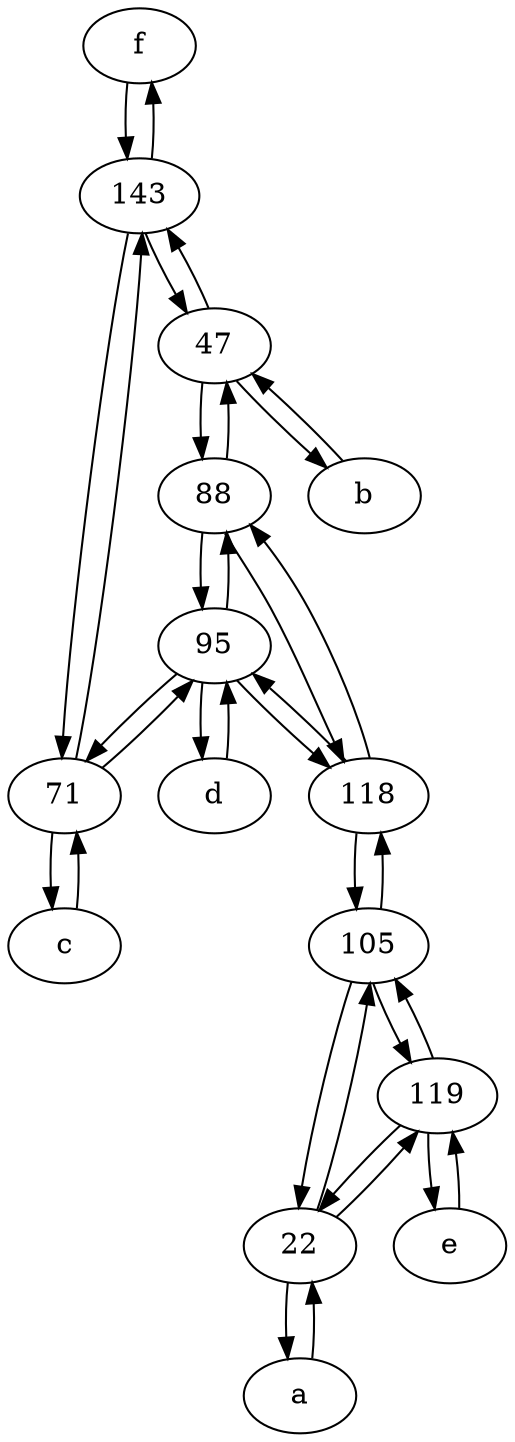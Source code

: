 digraph  {
	f [pos="15,45!"];
	95;
	105;
	119;
	d [pos="20,30!"];
	c [pos="20,10!"];
	88;
	143;
	71;
	22;
	118;
	b [pos="50,20!"];
	47;
	a [pos="40,10!"];
	e [pos="30,50!"];
	22 -> 119;
	71 -> 143;
	88 -> 118;
	95 -> 71;
	95 -> d;
	105 -> 118;
	118 -> 105;
	118 -> 95;
	119 -> 22;
	47 -> b;
	22 -> 105;
	a -> 22;
	105 -> 119;
	71 -> c;
	119 -> e;
	118 -> 88;
	143 -> f;
	95 -> 118;
	143 -> 71;
	105 -> 22;
	143 -> 47;
	22 -> a;
	47 -> 143;
	71 -> 95;
	b -> 47;
	88 -> 95;
	95 -> 88;
	47 -> 88;
	88 -> 47;
	119 -> 105;
	c -> 71;
	d -> 95;
	f -> 143;
	e -> 119;

	}